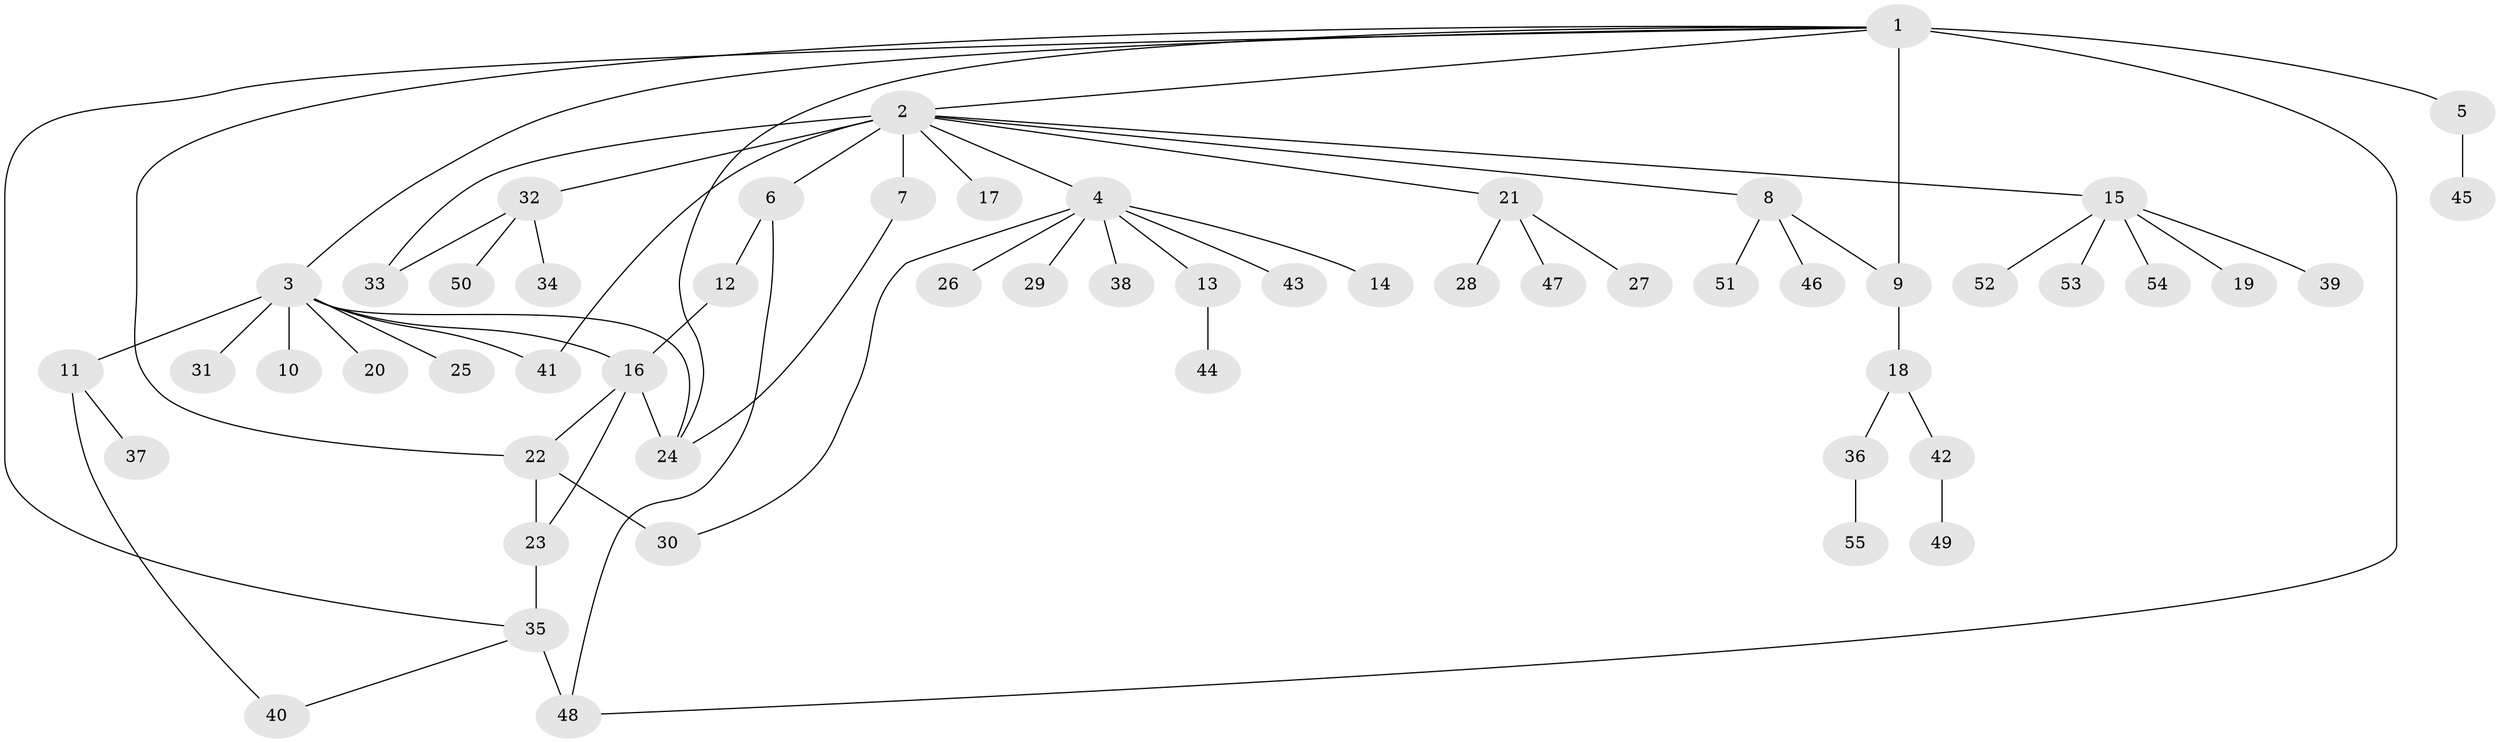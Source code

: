 // original degree distribution, {17: 0.01818181818181818, 11: 0.00909090909090909, 9: 0.01818181818181818, 3: 0.07272727272727272, 2: 0.2, 1: 0.6, 5: 0.03636363636363636, 4: 0.01818181818181818, 7: 0.00909090909090909, 14: 0.00909090909090909, 6: 0.00909090909090909}
// Generated by graph-tools (version 1.1) at 2025/35/03/09/25 02:35:45]
// undirected, 55 vertices, 68 edges
graph export_dot {
graph [start="1"]
  node [color=gray90,style=filled];
  1;
  2;
  3;
  4;
  5;
  6;
  7;
  8;
  9;
  10;
  11;
  12;
  13;
  14;
  15;
  16;
  17;
  18;
  19;
  20;
  21;
  22;
  23;
  24;
  25;
  26;
  27;
  28;
  29;
  30;
  31;
  32;
  33;
  34;
  35;
  36;
  37;
  38;
  39;
  40;
  41;
  42;
  43;
  44;
  45;
  46;
  47;
  48;
  49;
  50;
  51;
  52;
  53;
  54;
  55;
  1 -- 2 [weight=1.0];
  1 -- 3 [weight=1.0];
  1 -- 5 [weight=1.0];
  1 -- 9 [weight=7.0];
  1 -- 22 [weight=1.0];
  1 -- 24 [weight=1.0];
  1 -- 35 [weight=1.0];
  1 -- 48 [weight=1.0];
  2 -- 4 [weight=1.0];
  2 -- 6 [weight=1.0];
  2 -- 7 [weight=6.0];
  2 -- 8 [weight=1.0];
  2 -- 15 [weight=1.0];
  2 -- 17 [weight=1.0];
  2 -- 21 [weight=1.0];
  2 -- 32 [weight=1.0];
  2 -- 33 [weight=1.0];
  2 -- 41 [weight=1.0];
  3 -- 10 [weight=1.0];
  3 -- 11 [weight=1.0];
  3 -- 16 [weight=1.0];
  3 -- 20 [weight=1.0];
  3 -- 24 [weight=1.0];
  3 -- 25 [weight=1.0];
  3 -- 31 [weight=1.0];
  3 -- 41 [weight=2.0];
  4 -- 13 [weight=1.0];
  4 -- 14 [weight=1.0];
  4 -- 26 [weight=1.0];
  4 -- 29 [weight=1.0];
  4 -- 30 [weight=1.0];
  4 -- 38 [weight=1.0];
  4 -- 43 [weight=1.0];
  5 -- 45 [weight=1.0];
  6 -- 12 [weight=3.0];
  6 -- 48 [weight=1.0];
  7 -- 24 [weight=1.0];
  8 -- 9 [weight=1.0];
  8 -- 46 [weight=1.0];
  8 -- 51 [weight=1.0];
  9 -- 18 [weight=1.0];
  11 -- 37 [weight=1.0];
  11 -- 40 [weight=1.0];
  12 -- 16 [weight=1.0];
  13 -- 44 [weight=1.0];
  15 -- 19 [weight=1.0];
  15 -- 39 [weight=1.0];
  15 -- 52 [weight=1.0];
  15 -- 53 [weight=1.0];
  15 -- 54 [weight=1.0];
  16 -- 22 [weight=1.0];
  16 -- 23 [weight=1.0];
  16 -- 24 [weight=8.0];
  18 -- 36 [weight=1.0];
  18 -- 42 [weight=1.0];
  21 -- 27 [weight=1.0];
  21 -- 28 [weight=1.0];
  21 -- 47 [weight=1.0];
  22 -- 23 [weight=1.0];
  22 -- 30 [weight=5.0];
  23 -- 35 [weight=1.0];
  32 -- 33 [weight=1.0];
  32 -- 34 [weight=1.0];
  32 -- 50 [weight=1.0];
  35 -- 40 [weight=1.0];
  35 -- 48 [weight=2.0];
  36 -- 55 [weight=1.0];
  42 -- 49 [weight=3.0];
}
